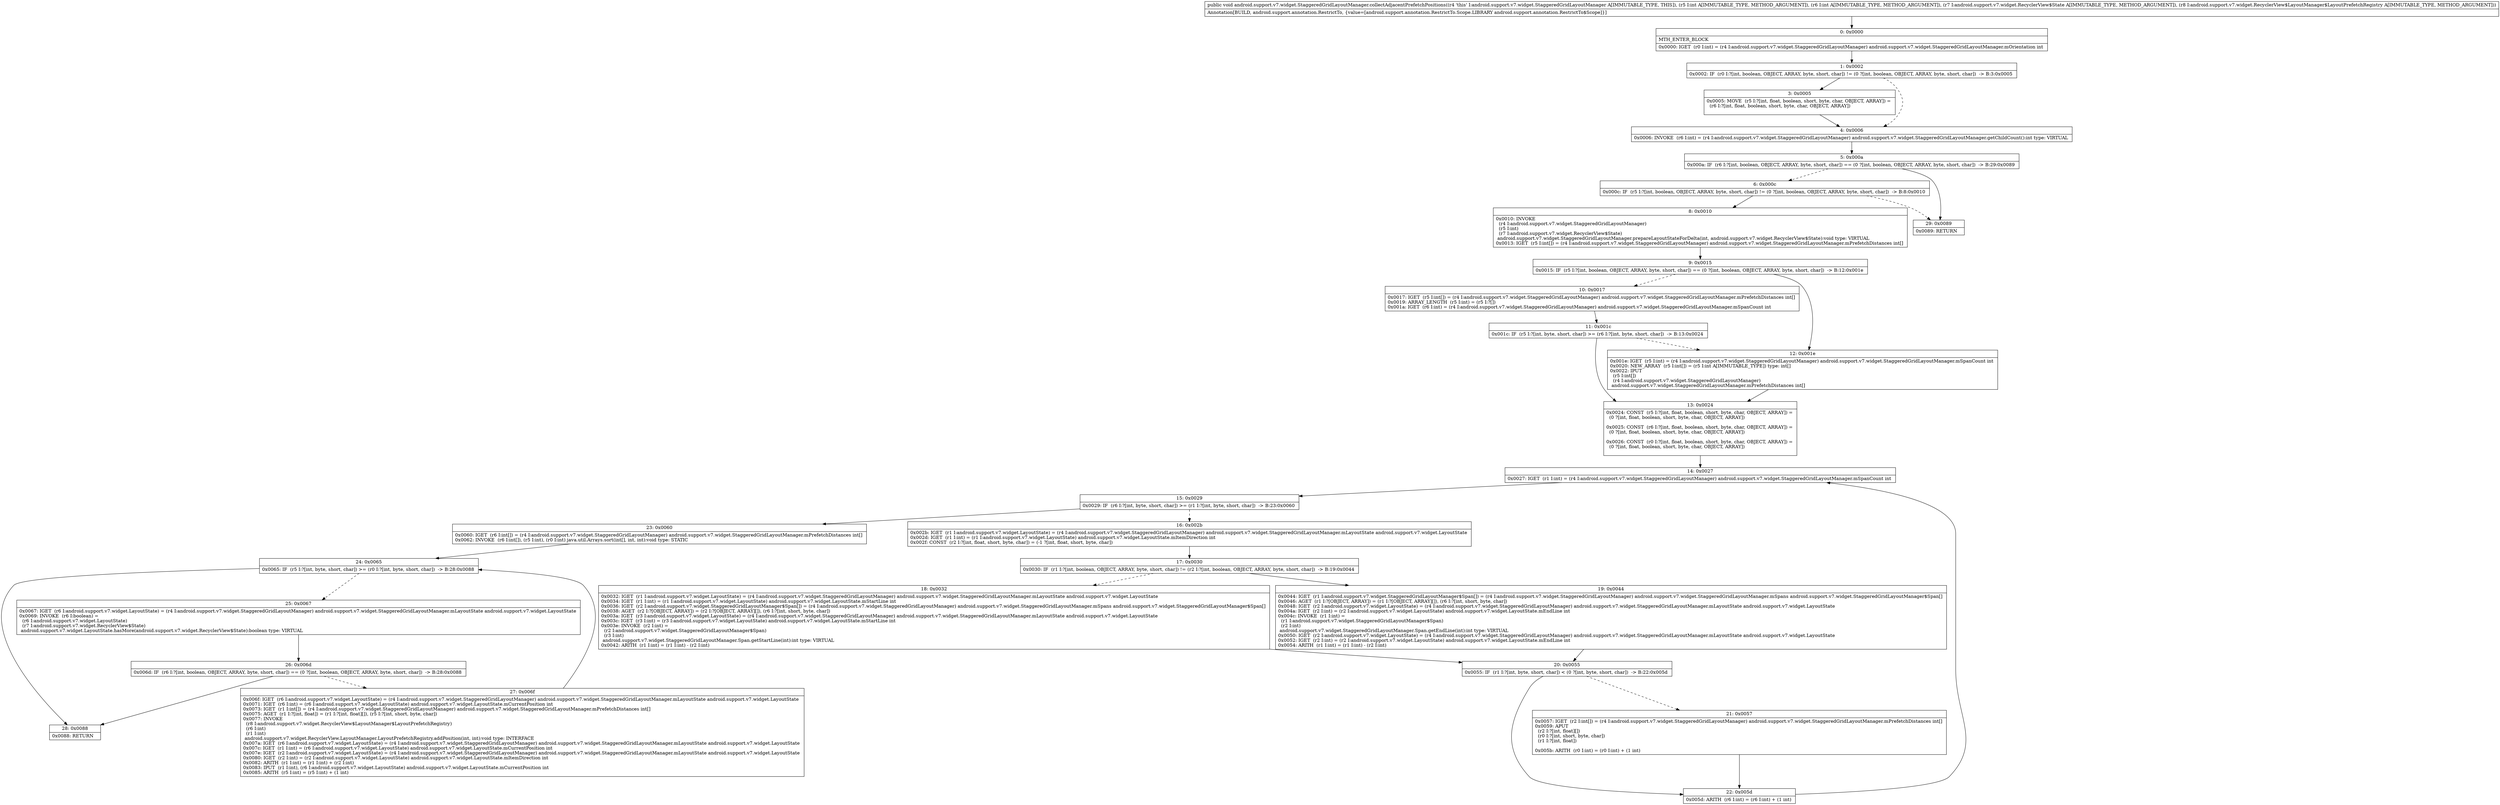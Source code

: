digraph "CFG forandroid.support.v7.widget.StaggeredGridLayoutManager.collectAdjacentPrefetchPositions(IILandroid\/support\/v7\/widget\/RecyclerView$State;Landroid\/support\/v7\/widget\/RecyclerView$LayoutManager$LayoutPrefetchRegistry;)V" {
Node_0 [shape=record,label="{0\:\ 0x0000|MTH_ENTER_BLOCK\l|0x0000: IGET  (r0 I:int) = (r4 I:android.support.v7.widget.StaggeredGridLayoutManager) android.support.v7.widget.StaggeredGridLayoutManager.mOrientation int \l}"];
Node_1 [shape=record,label="{1\:\ 0x0002|0x0002: IF  (r0 I:?[int, boolean, OBJECT, ARRAY, byte, short, char]) != (0 ?[int, boolean, OBJECT, ARRAY, byte, short, char])  \-\> B:3:0x0005 \l}"];
Node_3 [shape=record,label="{3\:\ 0x0005|0x0005: MOVE  (r5 I:?[int, float, boolean, short, byte, char, OBJECT, ARRAY]) = \l  (r6 I:?[int, float, boolean, short, byte, char, OBJECT, ARRAY])\l \l}"];
Node_4 [shape=record,label="{4\:\ 0x0006|0x0006: INVOKE  (r6 I:int) = (r4 I:android.support.v7.widget.StaggeredGridLayoutManager) android.support.v7.widget.StaggeredGridLayoutManager.getChildCount():int type: VIRTUAL \l}"];
Node_5 [shape=record,label="{5\:\ 0x000a|0x000a: IF  (r6 I:?[int, boolean, OBJECT, ARRAY, byte, short, char]) == (0 ?[int, boolean, OBJECT, ARRAY, byte, short, char])  \-\> B:29:0x0089 \l}"];
Node_6 [shape=record,label="{6\:\ 0x000c|0x000c: IF  (r5 I:?[int, boolean, OBJECT, ARRAY, byte, short, char]) != (0 ?[int, boolean, OBJECT, ARRAY, byte, short, char])  \-\> B:8:0x0010 \l}"];
Node_8 [shape=record,label="{8\:\ 0x0010|0x0010: INVOKE  \l  (r4 I:android.support.v7.widget.StaggeredGridLayoutManager)\l  (r5 I:int)\l  (r7 I:android.support.v7.widget.RecyclerView$State)\l android.support.v7.widget.StaggeredGridLayoutManager.prepareLayoutStateForDelta(int, android.support.v7.widget.RecyclerView$State):void type: VIRTUAL \l0x0013: IGET  (r5 I:int[]) = (r4 I:android.support.v7.widget.StaggeredGridLayoutManager) android.support.v7.widget.StaggeredGridLayoutManager.mPrefetchDistances int[] \l}"];
Node_9 [shape=record,label="{9\:\ 0x0015|0x0015: IF  (r5 I:?[int, boolean, OBJECT, ARRAY, byte, short, char]) == (0 ?[int, boolean, OBJECT, ARRAY, byte, short, char])  \-\> B:12:0x001e \l}"];
Node_10 [shape=record,label="{10\:\ 0x0017|0x0017: IGET  (r5 I:int[]) = (r4 I:android.support.v7.widget.StaggeredGridLayoutManager) android.support.v7.widget.StaggeredGridLayoutManager.mPrefetchDistances int[] \l0x0019: ARRAY_LENGTH  (r5 I:int) = (r5 I:?[]) \l0x001a: IGET  (r6 I:int) = (r4 I:android.support.v7.widget.StaggeredGridLayoutManager) android.support.v7.widget.StaggeredGridLayoutManager.mSpanCount int \l}"];
Node_11 [shape=record,label="{11\:\ 0x001c|0x001c: IF  (r5 I:?[int, byte, short, char]) \>= (r6 I:?[int, byte, short, char])  \-\> B:13:0x0024 \l}"];
Node_12 [shape=record,label="{12\:\ 0x001e|0x001e: IGET  (r5 I:int) = (r4 I:android.support.v7.widget.StaggeredGridLayoutManager) android.support.v7.widget.StaggeredGridLayoutManager.mSpanCount int \l0x0020: NEW_ARRAY  (r5 I:int[]) = (r5 I:int A[IMMUTABLE_TYPE]) type: int[] \l0x0022: IPUT  \l  (r5 I:int[])\l  (r4 I:android.support.v7.widget.StaggeredGridLayoutManager)\l android.support.v7.widget.StaggeredGridLayoutManager.mPrefetchDistances int[] \l}"];
Node_13 [shape=record,label="{13\:\ 0x0024|0x0024: CONST  (r5 I:?[int, float, boolean, short, byte, char, OBJECT, ARRAY]) = \l  (0 ?[int, float, boolean, short, byte, char, OBJECT, ARRAY])\l \l0x0025: CONST  (r6 I:?[int, float, boolean, short, byte, char, OBJECT, ARRAY]) = \l  (0 ?[int, float, boolean, short, byte, char, OBJECT, ARRAY])\l \l0x0026: CONST  (r0 I:?[int, float, boolean, short, byte, char, OBJECT, ARRAY]) = \l  (0 ?[int, float, boolean, short, byte, char, OBJECT, ARRAY])\l \l}"];
Node_14 [shape=record,label="{14\:\ 0x0027|0x0027: IGET  (r1 I:int) = (r4 I:android.support.v7.widget.StaggeredGridLayoutManager) android.support.v7.widget.StaggeredGridLayoutManager.mSpanCount int \l}"];
Node_15 [shape=record,label="{15\:\ 0x0029|0x0029: IF  (r6 I:?[int, byte, short, char]) \>= (r1 I:?[int, byte, short, char])  \-\> B:23:0x0060 \l}"];
Node_16 [shape=record,label="{16\:\ 0x002b|0x002b: IGET  (r1 I:android.support.v7.widget.LayoutState) = (r4 I:android.support.v7.widget.StaggeredGridLayoutManager) android.support.v7.widget.StaggeredGridLayoutManager.mLayoutState android.support.v7.widget.LayoutState \l0x002d: IGET  (r1 I:int) = (r1 I:android.support.v7.widget.LayoutState) android.support.v7.widget.LayoutState.mItemDirection int \l0x002f: CONST  (r2 I:?[int, float, short, byte, char]) = (\-1 ?[int, float, short, byte, char]) \l}"];
Node_17 [shape=record,label="{17\:\ 0x0030|0x0030: IF  (r1 I:?[int, boolean, OBJECT, ARRAY, byte, short, char]) != (r2 I:?[int, boolean, OBJECT, ARRAY, byte, short, char])  \-\> B:19:0x0044 \l}"];
Node_18 [shape=record,label="{18\:\ 0x0032|0x0032: IGET  (r1 I:android.support.v7.widget.LayoutState) = (r4 I:android.support.v7.widget.StaggeredGridLayoutManager) android.support.v7.widget.StaggeredGridLayoutManager.mLayoutState android.support.v7.widget.LayoutState \l0x0034: IGET  (r1 I:int) = (r1 I:android.support.v7.widget.LayoutState) android.support.v7.widget.LayoutState.mStartLine int \l0x0036: IGET  (r2 I:android.support.v7.widget.StaggeredGridLayoutManager$Span[]) = (r4 I:android.support.v7.widget.StaggeredGridLayoutManager) android.support.v7.widget.StaggeredGridLayoutManager.mSpans android.support.v7.widget.StaggeredGridLayoutManager$Span[] \l0x0038: AGET  (r2 I:?[OBJECT, ARRAY]) = (r2 I:?[OBJECT, ARRAY][]), (r6 I:?[int, short, byte, char]) \l0x003a: IGET  (r3 I:android.support.v7.widget.LayoutState) = (r4 I:android.support.v7.widget.StaggeredGridLayoutManager) android.support.v7.widget.StaggeredGridLayoutManager.mLayoutState android.support.v7.widget.LayoutState \l0x003c: IGET  (r3 I:int) = (r3 I:android.support.v7.widget.LayoutState) android.support.v7.widget.LayoutState.mStartLine int \l0x003e: INVOKE  (r2 I:int) = \l  (r2 I:android.support.v7.widget.StaggeredGridLayoutManager$Span)\l  (r3 I:int)\l android.support.v7.widget.StaggeredGridLayoutManager.Span.getStartLine(int):int type: VIRTUAL \l0x0042: ARITH  (r1 I:int) = (r1 I:int) \- (r2 I:int) \l}"];
Node_19 [shape=record,label="{19\:\ 0x0044|0x0044: IGET  (r1 I:android.support.v7.widget.StaggeredGridLayoutManager$Span[]) = (r4 I:android.support.v7.widget.StaggeredGridLayoutManager) android.support.v7.widget.StaggeredGridLayoutManager.mSpans android.support.v7.widget.StaggeredGridLayoutManager$Span[] \l0x0046: AGET  (r1 I:?[OBJECT, ARRAY]) = (r1 I:?[OBJECT, ARRAY][]), (r6 I:?[int, short, byte, char]) \l0x0048: IGET  (r2 I:android.support.v7.widget.LayoutState) = (r4 I:android.support.v7.widget.StaggeredGridLayoutManager) android.support.v7.widget.StaggeredGridLayoutManager.mLayoutState android.support.v7.widget.LayoutState \l0x004a: IGET  (r2 I:int) = (r2 I:android.support.v7.widget.LayoutState) android.support.v7.widget.LayoutState.mEndLine int \l0x004c: INVOKE  (r1 I:int) = \l  (r1 I:android.support.v7.widget.StaggeredGridLayoutManager$Span)\l  (r2 I:int)\l android.support.v7.widget.StaggeredGridLayoutManager.Span.getEndLine(int):int type: VIRTUAL \l0x0050: IGET  (r2 I:android.support.v7.widget.LayoutState) = (r4 I:android.support.v7.widget.StaggeredGridLayoutManager) android.support.v7.widget.StaggeredGridLayoutManager.mLayoutState android.support.v7.widget.LayoutState \l0x0052: IGET  (r2 I:int) = (r2 I:android.support.v7.widget.LayoutState) android.support.v7.widget.LayoutState.mEndLine int \l0x0054: ARITH  (r1 I:int) = (r1 I:int) \- (r2 I:int) \l}"];
Node_20 [shape=record,label="{20\:\ 0x0055|0x0055: IF  (r1 I:?[int, byte, short, char]) \< (0 ?[int, byte, short, char])  \-\> B:22:0x005d \l}"];
Node_21 [shape=record,label="{21\:\ 0x0057|0x0057: IGET  (r2 I:int[]) = (r4 I:android.support.v7.widget.StaggeredGridLayoutManager) android.support.v7.widget.StaggeredGridLayoutManager.mPrefetchDistances int[] \l0x0059: APUT  \l  (r2 I:?[int, float][])\l  (r0 I:?[int, short, byte, char])\l  (r1 I:?[int, float])\l \l0x005b: ARITH  (r0 I:int) = (r0 I:int) + (1 int) \l}"];
Node_22 [shape=record,label="{22\:\ 0x005d|0x005d: ARITH  (r6 I:int) = (r6 I:int) + (1 int) \l}"];
Node_23 [shape=record,label="{23\:\ 0x0060|0x0060: IGET  (r6 I:int[]) = (r4 I:android.support.v7.widget.StaggeredGridLayoutManager) android.support.v7.widget.StaggeredGridLayoutManager.mPrefetchDistances int[] \l0x0062: INVOKE  (r6 I:int[]), (r5 I:int), (r0 I:int) java.util.Arrays.sort(int[], int, int):void type: STATIC \l}"];
Node_24 [shape=record,label="{24\:\ 0x0065|0x0065: IF  (r5 I:?[int, byte, short, char]) \>= (r0 I:?[int, byte, short, char])  \-\> B:28:0x0088 \l}"];
Node_25 [shape=record,label="{25\:\ 0x0067|0x0067: IGET  (r6 I:android.support.v7.widget.LayoutState) = (r4 I:android.support.v7.widget.StaggeredGridLayoutManager) android.support.v7.widget.StaggeredGridLayoutManager.mLayoutState android.support.v7.widget.LayoutState \l0x0069: INVOKE  (r6 I:boolean) = \l  (r6 I:android.support.v7.widget.LayoutState)\l  (r7 I:android.support.v7.widget.RecyclerView$State)\l android.support.v7.widget.LayoutState.hasMore(android.support.v7.widget.RecyclerView$State):boolean type: VIRTUAL \l}"];
Node_26 [shape=record,label="{26\:\ 0x006d|0x006d: IF  (r6 I:?[int, boolean, OBJECT, ARRAY, byte, short, char]) == (0 ?[int, boolean, OBJECT, ARRAY, byte, short, char])  \-\> B:28:0x0088 \l}"];
Node_27 [shape=record,label="{27\:\ 0x006f|0x006f: IGET  (r6 I:android.support.v7.widget.LayoutState) = (r4 I:android.support.v7.widget.StaggeredGridLayoutManager) android.support.v7.widget.StaggeredGridLayoutManager.mLayoutState android.support.v7.widget.LayoutState \l0x0071: IGET  (r6 I:int) = (r6 I:android.support.v7.widget.LayoutState) android.support.v7.widget.LayoutState.mCurrentPosition int \l0x0073: IGET  (r1 I:int[]) = (r4 I:android.support.v7.widget.StaggeredGridLayoutManager) android.support.v7.widget.StaggeredGridLayoutManager.mPrefetchDistances int[] \l0x0075: AGET  (r1 I:?[int, float]) = (r1 I:?[int, float][]), (r5 I:?[int, short, byte, char]) \l0x0077: INVOKE  \l  (r8 I:android.support.v7.widget.RecyclerView$LayoutManager$LayoutPrefetchRegistry)\l  (r6 I:int)\l  (r1 I:int)\l android.support.v7.widget.RecyclerView.LayoutManager.LayoutPrefetchRegistry.addPosition(int, int):void type: INTERFACE \l0x007a: IGET  (r6 I:android.support.v7.widget.LayoutState) = (r4 I:android.support.v7.widget.StaggeredGridLayoutManager) android.support.v7.widget.StaggeredGridLayoutManager.mLayoutState android.support.v7.widget.LayoutState \l0x007c: IGET  (r1 I:int) = (r6 I:android.support.v7.widget.LayoutState) android.support.v7.widget.LayoutState.mCurrentPosition int \l0x007e: IGET  (r2 I:android.support.v7.widget.LayoutState) = (r4 I:android.support.v7.widget.StaggeredGridLayoutManager) android.support.v7.widget.StaggeredGridLayoutManager.mLayoutState android.support.v7.widget.LayoutState \l0x0080: IGET  (r2 I:int) = (r2 I:android.support.v7.widget.LayoutState) android.support.v7.widget.LayoutState.mItemDirection int \l0x0082: ARITH  (r1 I:int) = (r1 I:int) + (r2 I:int) \l0x0083: IPUT  (r1 I:int), (r6 I:android.support.v7.widget.LayoutState) android.support.v7.widget.LayoutState.mCurrentPosition int \l0x0085: ARITH  (r5 I:int) = (r5 I:int) + (1 int) \l}"];
Node_28 [shape=record,label="{28\:\ 0x0088|0x0088: RETURN   \l}"];
Node_29 [shape=record,label="{29\:\ 0x0089|0x0089: RETURN   \l}"];
MethodNode[shape=record,label="{public void android.support.v7.widget.StaggeredGridLayoutManager.collectAdjacentPrefetchPositions((r4 'this' I:android.support.v7.widget.StaggeredGridLayoutManager A[IMMUTABLE_TYPE, THIS]), (r5 I:int A[IMMUTABLE_TYPE, METHOD_ARGUMENT]), (r6 I:int A[IMMUTABLE_TYPE, METHOD_ARGUMENT]), (r7 I:android.support.v7.widget.RecyclerView$State A[IMMUTABLE_TYPE, METHOD_ARGUMENT]), (r8 I:android.support.v7.widget.RecyclerView$LayoutManager$LayoutPrefetchRegistry A[IMMUTABLE_TYPE, METHOD_ARGUMENT]))  | Annotation[BUILD, android.support.annotation.RestrictTo, \{value=[android.support.annotation.RestrictTo.Scope.LIBRARY android.support.annotation.RestrictTo$Scope]\}]\l}"];
MethodNode -> Node_0;
Node_0 -> Node_1;
Node_1 -> Node_3;
Node_1 -> Node_4[style=dashed];
Node_3 -> Node_4;
Node_4 -> Node_5;
Node_5 -> Node_6[style=dashed];
Node_5 -> Node_29;
Node_6 -> Node_8;
Node_6 -> Node_29[style=dashed];
Node_8 -> Node_9;
Node_9 -> Node_10[style=dashed];
Node_9 -> Node_12;
Node_10 -> Node_11;
Node_11 -> Node_12[style=dashed];
Node_11 -> Node_13;
Node_12 -> Node_13;
Node_13 -> Node_14;
Node_14 -> Node_15;
Node_15 -> Node_16[style=dashed];
Node_15 -> Node_23;
Node_16 -> Node_17;
Node_17 -> Node_18[style=dashed];
Node_17 -> Node_19;
Node_18 -> Node_20;
Node_19 -> Node_20;
Node_20 -> Node_21[style=dashed];
Node_20 -> Node_22;
Node_21 -> Node_22;
Node_22 -> Node_14;
Node_23 -> Node_24;
Node_24 -> Node_25[style=dashed];
Node_24 -> Node_28;
Node_25 -> Node_26;
Node_26 -> Node_27[style=dashed];
Node_26 -> Node_28;
Node_27 -> Node_24;
}


